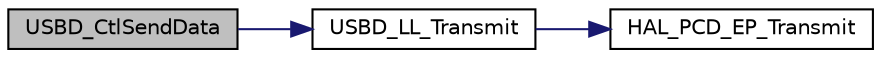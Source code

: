 digraph "USBD_CtlSendData"
{
  edge [fontname="Helvetica",fontsize="10",labelfontname="Helvetica",labelfontsize="10"];
  node [fontname="Helvetica",fontsize="10",shape=record];
  rankdir="LR";
  Node22 [label="USBD_CtlSendData",height=0.2,width=0.4,color="black", fillcolor="grey75", style="filled", fontcolor="black"];
  Node22 -> Node23 [color="midnightblue",fontsize="10",style="solid",fontname="Helvetica"];
  Node23 [label="USBD_LL_Transmit",height=0.2,width=0.4,color="black", fillcolor="white", style="filled",URL="$group___u_s_b_d___c_o_r_e___exported___functions_prototype.html#gab87eb9f3d4d9f8956d2c6b77230f265c",tooltip="Transmits data over an endpoint. "];
  Node23 -> Node24 [color="midnightblue",fontsize="10",style="solid",fontname="Helvetica"];
  Node24 [label="HAL_PCD_EP_Transmit",height=0.2,width=0.4,color="black", fillcolor="white", style="filled",URL="$group___p_c_d___exported___functions___group3.html#ga116ada543442c8f7a1003c4d4c211618"];
}
